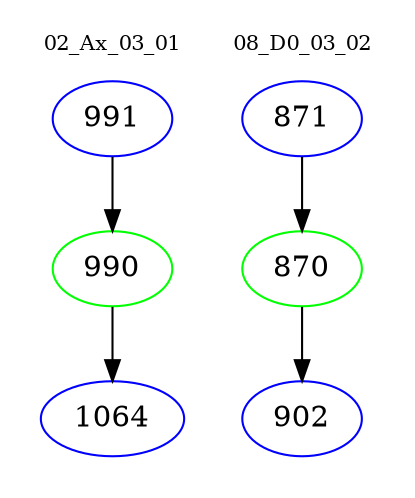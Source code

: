 digraph{
subgraph cluster_0 {
color = white
label = "02_Ax_03_01";
fontsize=10;
T0_991 [label="991", color="blue"]
T0_991 -> T0_990 [color="black"]
T0_990 [label="990", color="green"]
T0_990 -> T0_1064 [color="black"]
T0_1064 [label="1064", color="blue"]
}
subgraph cluster_1 {
color = white
label = "08_D0_03_02";
fontsize=10;
T1_871 [label="871", color="blue"]
T1_871 -> T1_870 [color="black"]
T1_870 [label="870", color="green"]
T1_870 -> T1_902 [color="black"]
T1_902 [label="902", color="blue"]
}
}
